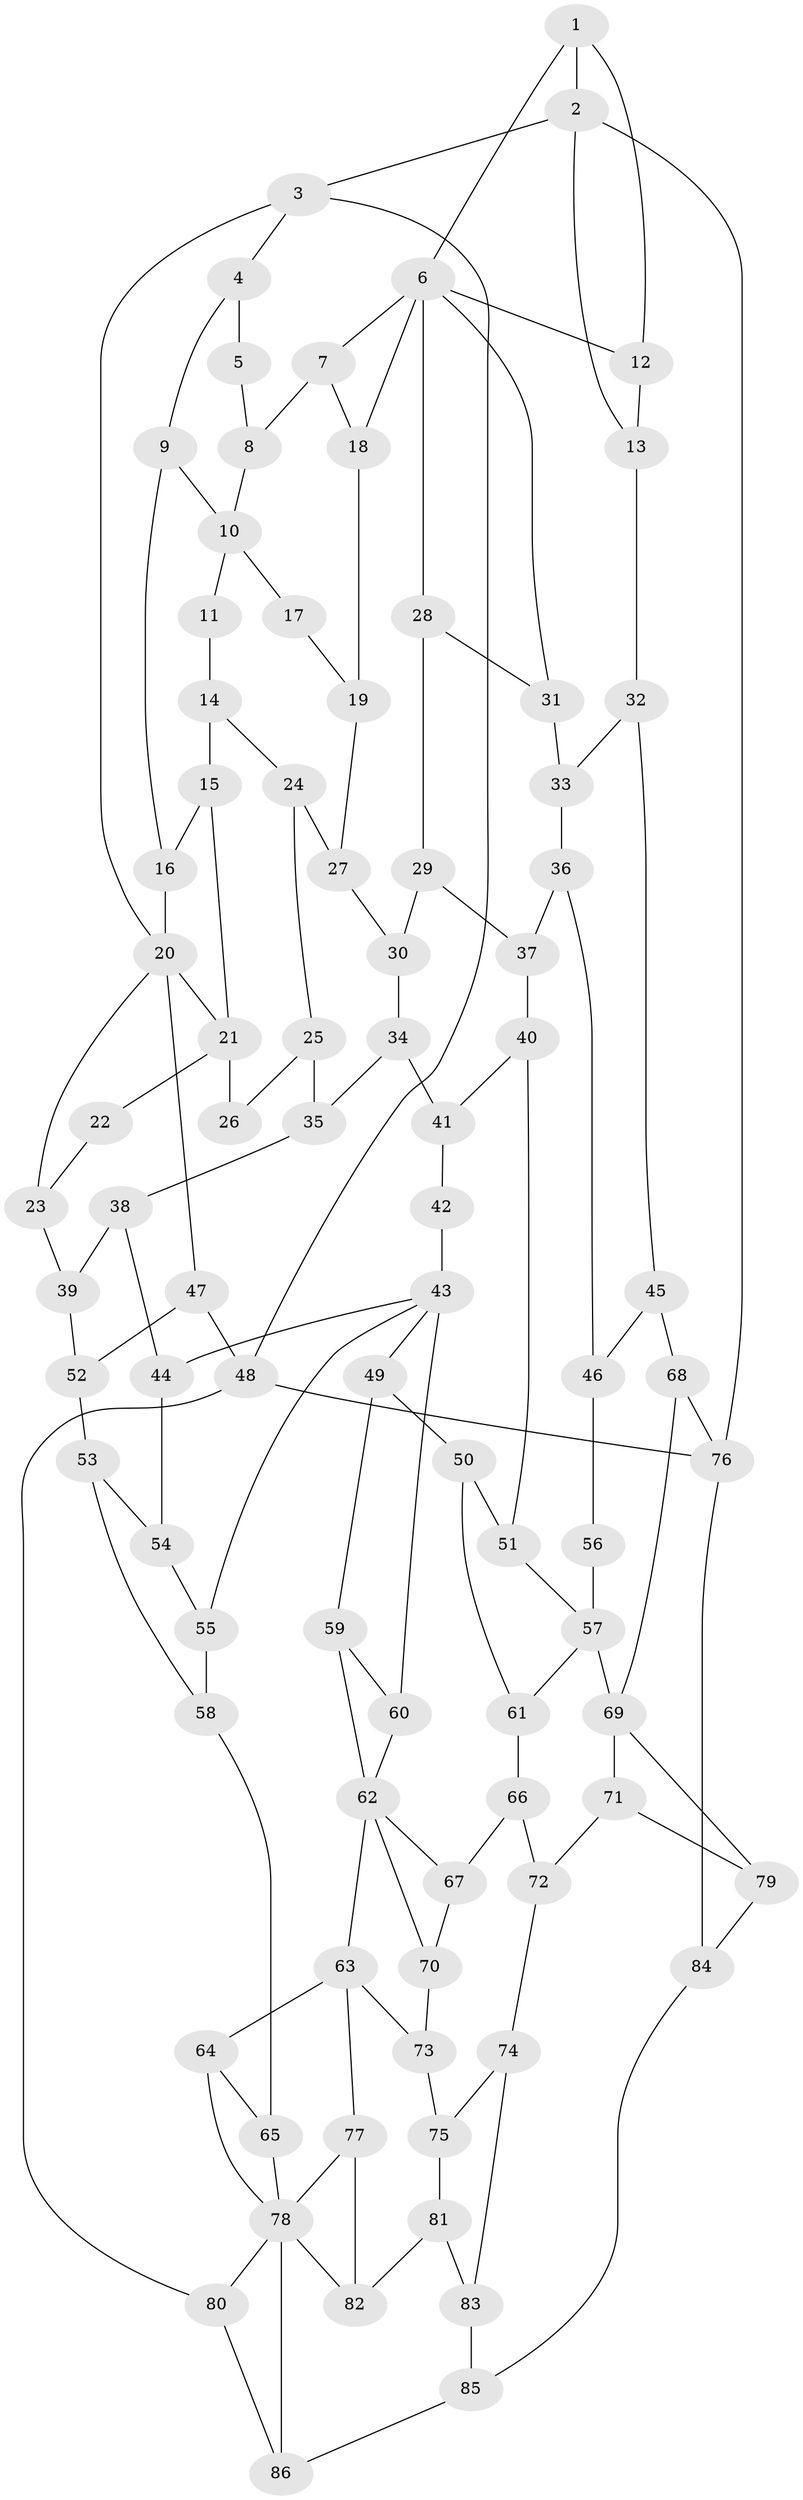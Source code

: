 // original degree distribution, {3: 0.01639344262295082, 6: 0.23770491803278687, 5: 0.4918032786885246, 4: 0.2540983606557377}
// Generated by graph-tools (version 1.1) at 2025/54/03/04/25 22:54:25]
// undirected, 86 vertices, 136 edges
graph export_dot {
  node [color=gray90,style=filled];
  1;
  2;
  3;
  4;
  5;
  6;
  7;
  8;
  9;
  10;
  11;
  12;
  13;
  14;
  15;
  16;
  17;
  18;
  19;
  20;
  21;
  22;
  23;
  24;
  25;
  26;
  27;
  28;
  29;
  30;
  31;
  32;
  33;
  34;
  35;
  36;
  37;
  38;
  39;
  40;
  41;
  42;
  43;
  44;
  45;
  46;
  47;
  48;
  49;
  50;
  51;
  52;
  53;
  54;
  55;
  56;
  57;
  58;
  59;
  60;
  61;
  62;
  63;
  64;
  65;
  66;
  67;
  68;
  69;
  70;
  71;
  72;
  73;
  74;
  75;
  76;
  77;
  78;
  79;
  80;
  81;
  82;
  83;
  84;
  85;
  86;
  1 -- 2 [weight=1.0];
  1 -- 6 [weight=1.0];
  1 -- 12 [weight=1.0];
  2 -- 3 [weight=1.0];
  2 -- 13 [weight=1.0];
  2 -- 76 [weight=1.0];
  3 -- 4 [weight=1.0];
  3 -- 20 [weight=1.0];
  3 -- 48 [weight=1.0];
  4 -- 5 [weight=1.0];
  4 -- 9 [weight=1.0];
  5 -- 8 [weight=1.0];
  6 -- 7 [weight=1.0];
  6 -- 12 [weight=1.0];
  6 -- 18 [weight=1.0];
  6 -- 28 [weight=1.0];
  6 -- 31 [weight=1.0];
  7 -- 8 [weight=1.0];
  7 -- 18 [weight=1.0];
  8 -- 10 [weight=1.0];
  9 -- 10 [weight=1.0];
  9 -- 16 [weight=1.0];
  10 -- 11 [weight=2.0];
  10 -- 17 [weight=2.0];
  11 -- 14 [weight=1.0];
  12 -- 13 [weight=1.0];
  13 -- 32 [weight=1.0];
  14 -- 15 [weight=1.0];
  14 -- 24 [weight=1.0];
  15 -- 16 [weight=1.0];
  15 -- 21 [weight=1.0];
  16 -- 20 [weight=2.0];
  17 -- 19 [weight=1.0];
  18 -- 19 [weight=1.0];
  19 -- 27 [weight=1.0];
  20 -- 21 [weight=1.0];
  20 -- 23 [weight=1.0];
  20 -- 47 [weight=1.0];
  21 -- 22 [weight=2.0];
  21 -- 26 [weight=2.0];
  22 -- 23 [weight=1.0];
  23 -- 39 [weight=1.0];
  24 -- 25 [weight=1.0];
  24 -- 27 [weight=1.0];
  25 -- 26 [weight=1.0];
  25 -- 35 [weight=1.0];
  27 -- 30 [weight=1.0];
  28 -- 29 [weight=1.0];
  28 -- 31 [weight=1.0];
  29 -- 30 [weight=1.0];
  29 -- 37 [weight=1.0];
  30 -- 34 [weight=1.0];
  31 -- 33 [weight=1.0];
  32 -- 33 [weight=1.0];
  32 -- 45 [weight=1.0];
  33 -- 36 [weight=1.0];
  34 -- 35 [weight=1.0];
  34 -- 41 [weight=1.0];
  35 -- 38 [weight=1.0];
  36 -- 37 [weight=1.0];
  36 -- 46 [weight=1.0];
  37 -- 40 [weight=1.0];
  38 -- 39 [weight=1.0];
  38 -- 44 [weight=1.0];
  39 -- 52 [weight=1.0];
  40 -- 41 [weight=1.0];
  40 -- 51 [weight=1.0];
  41 -- 42 [weight=1.0];
  42 -- 43 [weight=2.0];
  43 -- 44 [weight=1.0];
  43 -- 49 [weight=1.0];
  43 -- 55 [weight=1.0];
  43 -- 60 [weight=1.0];
  44 -- 54 [weight=1.0];
  45 -- 46 [weight=1.0];
  45 -- 68 [weight=1.0];
  46 -- 56 [weight=1.0];
  47 -- 48 [weight=1.0];
  47 -- 52 [weight=1.0];
  48 -- 76 [weight=1.0];
  48 -- 80 [weight=1.0];
  49 -- 50 [weight=1.0];
  49 -- 59 [weight=1.0];
  50 -- 51 [weight=1.0];
  50 -- 61 [weight=1.0];
  51 -- 57 [weight=1.0];
  52 -- 53 [weight=4.0];
  53 -- 54 [weight=1.0];
  53 -- 58 [weight=1.0];
  54 -- 55 [weight=1.0];
  55 -- 58 [weight=1.0];
  56 -- 57 [weight=2.0];
  57 -- 61 [weight=1.0];
  57 -- 69 [weight=2.0];
  58 -- 65 [weight=1.0];
  59 -- 60 [weight=1.0];
  59 -- 62 [weight=1.0];
  60 -- 62 [weight=1.0];
  61 -- 66 [weight=1.0];
  62 -- 63 [weight=2.0];
  62 -- 67 [weight=1.0];
  62 -- 70 [weight=1.0];
  63 -- 64 [weight=1.0];
  63 -- 73 [weight=1.0];
  63 -- 77 [weight=1.0];
  64 -- 65 [weight=1.0];
  64 -- 78 [weight=1.0];
  65 -- 78 [weight=1.0];
  66 -- 67 [weight=1.0];
  66 -- 72 [weight=1.0];
  67 -- 70 [weight=1.0];
  68 -- 69 [weight=1.0];
  68 -- 76 [weight=1.0];
  69 -- 71 [weight=1.0];
  69 -- 79 [weight=1.0];
  70 -- 73 [weight=1.0];
  71 -- 72 [weight=1.0];
  71 -- 79 [weight=1.0];
  72 -- 74 [weight=1.0];
  73 -- 75 [weight=1.0];
  74 -- 75 [weight=1.0];
  74 -- 83 [weight=1.0];
  75 -- 81 [weight=1.0];
  76 -- 84 [weight=1.0];
  77 -- 78 [weight=1.0];
  77 -- 82 [weight=1.0];
  78 -- 80 [weight=1.0];
  78 -- 82 [weight=1.0];
  78 -- 86 [weight=1.0];
  79 -- 84 [weight=1.0];
  80 -- 86 [weight=1.0];
  81 -- 82 [weight=1.0];
  81 -- 83 [weight=1.0];
  83 -- 85 [weight=1.0];
  84 -- 85 [weight=1.0];
  85 -- 86 [weight=1.0];
}
